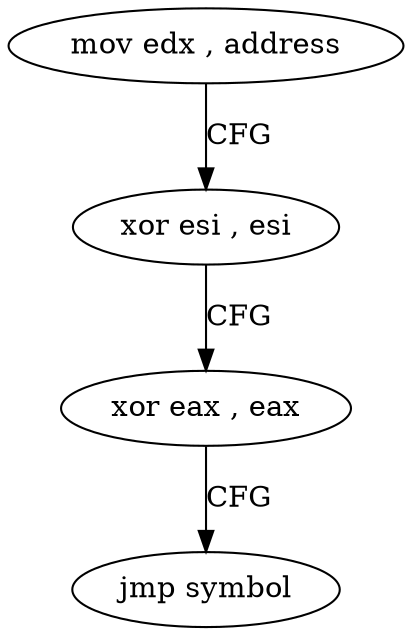 digraph "func" {
"4380912" [label = "mov edx , address" ]
"4380917" [label = "xor esi , esi" ]
"4380919" [label = "xor eax , eax" ]
"4380921" [label = "jmp symbol" ]
"4380912" -> "4380917" [ label = "CFG" ]
"4380917" -> "4380919" [ label = "CFG" ]
"4380919" -> "4380921" [ label = "CFG" ]
}
